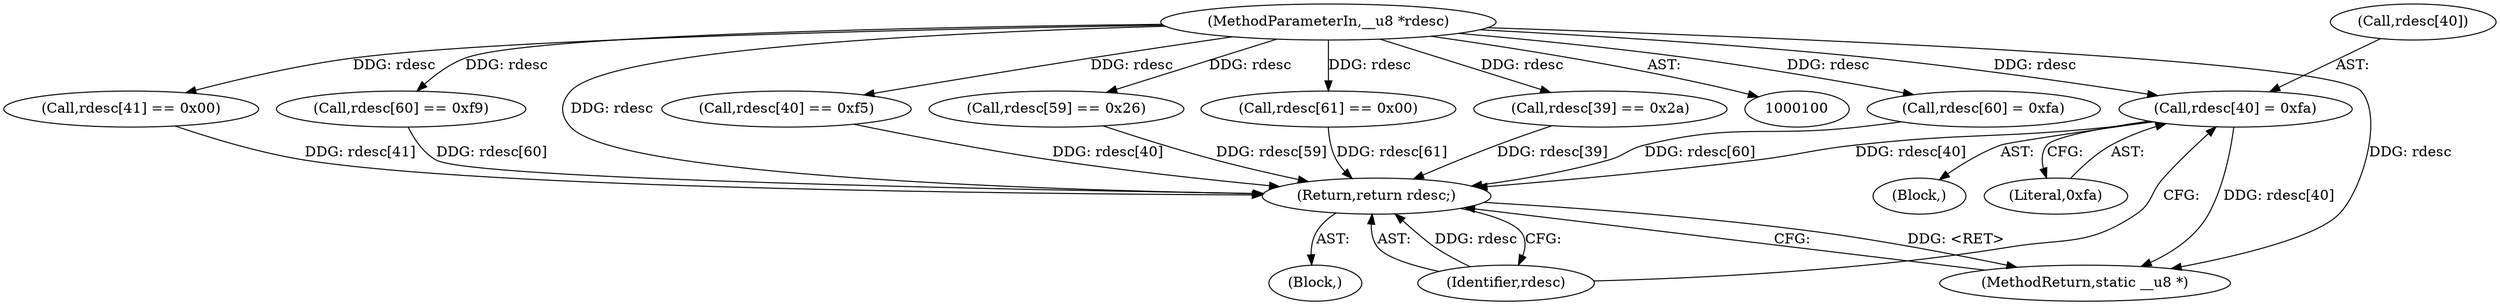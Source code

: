digraph "0_linux_4ab25786c87eb20857bbb715c3ae34ec8fd6a214_3@pointer" {
"1000155" [label="(Call,rdesc[40] = 0xfa)"];
"1000102" [label="(MethodParameterIn,__u8 *rdesc)"];
"1000160" [label="(Return,return rdesc;)"];
"1000104" [label="(Block,)"];
"1000102" [label="(MethodParameterIn,__u8 *rdesc)"];
"1000159" [label="(Literal,0xfa)"];
"1000162" [label="(MethodReturn,static __u8 *)"];
"1000118" [label="(Call,rdesc[40] == 0xf5)"];
"1000130" [label="(Call,rdesc[59] == 0x26)"];
"1000141" [label="(Call,rdesc[61] == 0x00)"];
"1000112" [label="(Call,rdesc[39] == 0x2a)"];
"1000150" [label="(Call,rdesc[60] = 0xfa)"];
"1000161" [label="(Identifier,rdesc)"];
"1000156" [label="(Call,rdesc[40])"];
"1000124" [label="(Call,rdesc[41] == 0x00)"];
"1000136" [label="(Call,rdesc[60] == 0xf9)"];
"1000146" [label="(Block,)"];
"1000160" [label="(Return,return rdesc;)"];
"1000155" [label="(Call,rdesc[40] = 0xfa)"];
"1000155" -> "1000146"  [label="AST: "];
"1000155" -> "1000159"  [label="CFG: "];
"1000156" -> "1000155"  [label="AST: "];
"1000159" -> "1000155"  [label="AST: "];
"1000161" -> "1000155"  [label="CFG: "];
"1000155" -> "1000162"  [label="DDG: rdesc[40]"];
"1000102" -> "1000155"  [label="DDG: rdesc"];
"1000155" -> "1000160"  [label="DDG: rdesc[40]"];
"1000102" -> "1000100"  [label="AST: "];
"1000102" -> "1000162"  [label="DDG: rdesc"];
"1000102" -> "1000112"  [label="DDG: rdesc"];
"1000102" -> "1000118"  [label="DDG: rdesc"];
"1000102" -> "1000124"  [label="DDG: rdesc"];
"1000102" -> "1000130"  [label="DDG: rdesc"];
"1000102" -> "1000136"  [label="DDG: rdesc"];
"1000102" -> "1000141"  [label="DDG: rdesc"];
"1000102" -> "1000150"  [label="DDG: rdesc"];
"1000102" -> "1000160"  [label="DDG: rdesc"];
"1000160" -> "1000104"  [label="AST: "];
"1000160" -> "1000161"  [label="CFG: "];
"1000161" -> "1000160"  [label="AST: "];
"1000162" -> "1000160"  [label="CFG: "];
"1000160" -> "1000162"  [label="DDG: <RET>"];
"1000161" -> "1000160"  [label="DDG: rdesc"];
"1000141" -> "1000160"  [label="DDG: rdesc[61]"];
"1000124" -> "1000160"  [label="DDG: rdesc[41]"];
"1000150" -> "1000160"  [label="DDG: rdesc[60]"];
"1000112" -> "1000160"  [label="DDG: rdesc[39]"];
"1000118" -> "1000160"  [label="DDG: rdesc[40]"];
"1000136" -> "1000160"  [label="DDG: rdesc[60]"];
"1000130" -> "1000160"  [label="DDG: rdesc[59]"];
}
